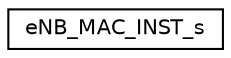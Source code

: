 digraph "Graphical Class Hierarchy"
{
 // LATEX_PDF_SIZE
  edge [fontname="Helvetica",fontsize="10",labelfontname="Helvetica",labelfontsize="10"];
  node [fontname="Helvetica",fontsize="10",shape=record];
  rankdir="LR";
  Node0 [label="eNB_MAC_INST_s",height=0.2,width=0.4,color="black", fillcolor="white", style="filled",URL="$structeNB__MAC__INST__s.html",tooltip="top level eNB MAC structure"];
}
